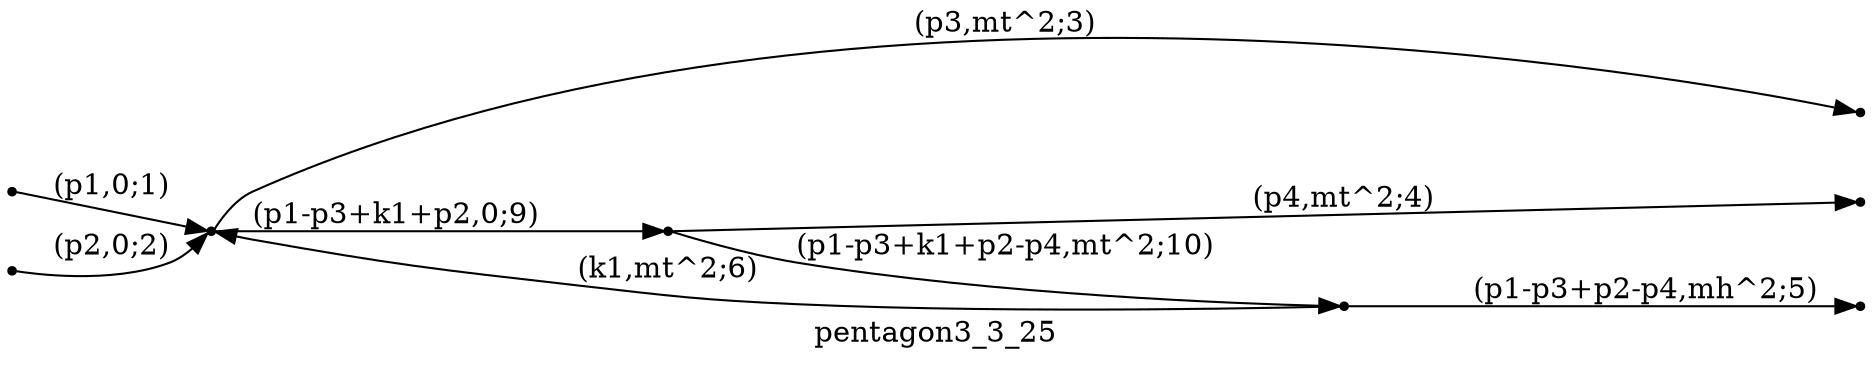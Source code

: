 digraph pentagon3_3_25 {
  label="pentagon3_3_25";
  rankdir="LR";
  subgraph edges {
    -1 -> 2 [label="(p1,0;1)"];
    -2 -> 2 [label="(p2,0;2)"];
    2 -> -3 [label="(p3,mt^2;3)"];
    3 -> -4 [label="(p4,mt^2;4)"];
    1 -> -5 [label="(p1-p3+p2-p4,mh^2;5)"];
    1 -> 2 [label="(k1,mt^2;6)"];
    2 -> 3 [label="(p1-p3+k1+p2,0;9)"];
    3 -> 1 [label="(p1-p3+k1+p2-p4,mt^2;10)"];
  }
  subgraph incoming { rank="source"; -1; -2; }
  subgraph outgoing { rank="sink"; -3; -4; -5; }
-5 [shape=point];
-4 [shape=point];
-3 [shape=point];
-2 [shape=point];
-1 [shape=point];
1 [shape=point];
2 [shape=point];
3 [shape=point];
}


